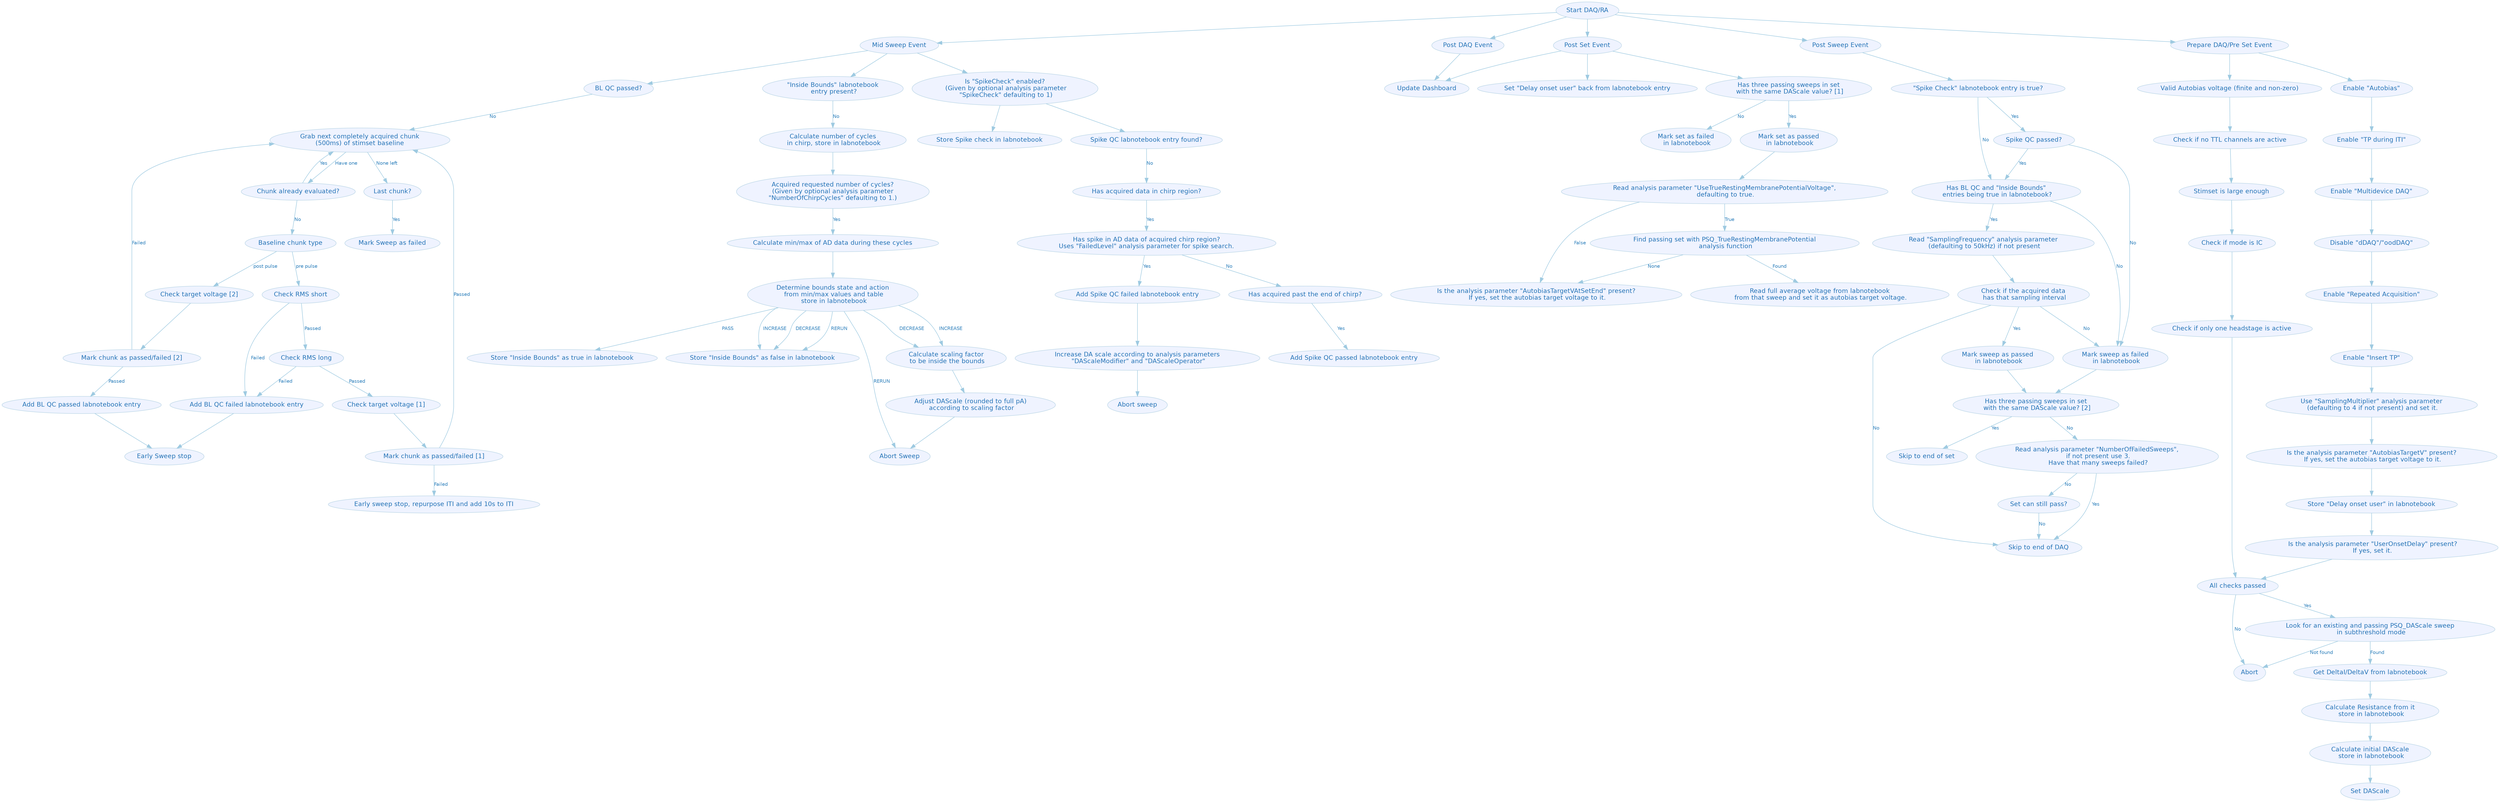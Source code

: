 digraph G {
	graph [center=true,
		color=white,
		compound=true,
		fontcolor=black,
		fontname=Helvetica,
		fontsize=14,
		penwidth=0.1,
		ratio="0,01"
	];
	node [color="#bdd7e7",
		fillcolor="#eff3ff",
		fontcolor="#2171b5",
		fontname=Helvetica,
		fontsize=13,
		label="\N",
		shape=ellipse,
		style=filled
	];
	edge [color="#9ecae1",
		fontcolor="#3182bd",
		fontname=Helvetica,
		fontsize=10,
		style=solid
	];
	"Start DAQ/RA" -> "Mid Sweep Event";
	"Start DAQ/RA" -> "Post DAQ Event";
	"Start DAQ/RA" -> "Post Set Event";
	"Start DAQ/RA" -> "Post Sweep Event";
	"Start DAQ/RA" -> "Prepare DAQ/Pre Set Event";
	"Mid Sweep Event" -> "BL QC passed?";
	"Mid Sweep Event" -> "\"Inside Bounds\" labnotebook\n entry present?";
	n63	[label="Is \"SpikeCheck\" enabled?\n (Given by optional analysis parameter\n \"SpikeCheck\" defaulting to 1)"];
	"Mid Sweep Event" -> n63;
	"Post DAQ Event" -> "Update Dashboard";
	"Post Set Event" -> "Update Dashboard";
	"Post Set Event" -> "Has three passing sweeps in set\n with the same DAScale value? [1]";
	n84	[label="Set \"Delay onset user\" back from labnotebook entry"];
	"Post Set Event" -> n84;
	n73	[label="\"Spike Check\" labnotebook entry is true?"];
	"Post Sweep Event" -> n73;
	"Prepare DAQ/Pre Set Event" -> "Enable \"Autobias\"";
	"Prepare DAQ/Pre Set Event" -> "Valid Autobias voltage (finite and non-zero)";
	"BL QC passed?" -> "Grab next completely acquired chunk\n(500ms) of stimset baseline"	[label=No];
	"\"Inside Bounds\" labnotebook\n entry present?" -> "Calculate number of cycles\n in chirp, store in labnotebook"	[label=No];
	n64	[label="Store Spike check in labnotebook"];
	n63 -> n64;
	n65	[label="Spike QC labnotebook entry found?"];
	n63 -> n65;
	"Has three passing sweeps in set\n with the same DAScale value? [1]" -> "Mark set as failed\n in labnotebook"	[label=No];
	"Has three passing sweeps in set\n with the same DAScale value? [1]" -> "Mark set as passed\n in labnotebook"	[label=Yes];
	n73 -> "Has BL QC and \"Inside Bounds\"\n entries being true in labnotebook?"	[label=No];
	n74	[label="Spike QC passed?"];
	n73 -> n74	[label=Yes];
	"Enable \"Autobias\"" -> "Enable \"TP during ITI\"";
	"Valid Autobias voltage (finite and non-zero)" -> "Check if no TTL channels are active";
	"Grab next completely acquired chunk\n(500ms) of stimset baseline" -> "Chunk already evaluated?"	[label="Have one"];
	"Grab next completely acquired chunk\n(500ms) of stimset baseline" -> "Last chunk?"	[label="None left"];
	"Calculate number of cycles\n in chirp, store in labnotebook" -> "Acquired requested number of cycles?\n(Given by optional analysis parameter\n\"NumberOfChirpCycles\" defaulting to 1.)";
	n66	[label="Has acquired data in chirp region?"];
	n65 -> n66	[label=No];
	n87	[label="Read analysis parameter \"UseTrueRestingMembranePotentialVoltage\",\n defaulting to true."];
	"Mark set as passed\n in labnotebook" -> n87;
	"Has BL QC and \"Inside Bounds\"\n entries being true in labnotebook?" -> "Mark sweep as failed\n in labnotebook"	[label=No];
	n76	[label="Read \"SamplingFrequency\" analysis parameter\n (defaulting to 50kHz) if not present"];
	"Has BL QC and \"Inside Bounds\"\n entries being true in labnotebook?" -> n76	[label=Yes];
	n74 -> "Has BL QC and \"Inside Bounds\"\n entries being true in labnotebook?"	[label=Yes];
	n74 -> "Mark sweep as failed\n in labnotebook"	[label=No];
	"Enable \"TP during ITI\"" -> "Enable \"Multidevice DAQ\"";
	"Check if no TTL channels are active" -> "Stimset is large enough";
	"Chunk already evaluated?" -> "Grab next completely acquired chunk\n(500ms) of stimset baseline"	[label=Yes];
	"Chunk already evaluated?" -> "Baseline chunk type"	[label=No];
	"Last chunk?" -> "Mark Sweep as failed"	[label=Yes];
	"Acquired requested number of cycles?\n(Given by optional analysis parameter\n\"NumberOfChirpCycles\" defaulting to 1.)" -> "Calculate min/max of AD data during these cycles"	[label=Yes];
	n68	[label="Has spike in AD data of acquired chirp region?\nUses \"FailedLevel\" analysis parameter for spike search."];
	n66 -> n68	[label=Yes];
	n80	[label="Is the analysis parameter \"AutobiasTargetVAtSetEnd\" present?\n If yes, set the autobias target voltage to it."];
	n87 -> n80	[label=False];
	n88	[label="Find passing set with PSQ_TrueRestingMembranePotential\n analysis function"];
	n87 -> n88	[label=True];
	"Mark sweep as failed\n in labnotebook" -> "Has three passing sweeps in set\n with the same DAScale value? [2]";
	n85	[label="Check if the acquired data\n has that sampling interval"];
	n76 -> n85;
	"Enable \"Multidevice DAQ\"" -> "Disable \"dDAQ\"/\"oodDAQ\"";
	"Stimset is large enough" -> "Check if mode is IC";
	"Baseline chunk type" -> "Check RMS short"	[label="pre pulse"];
	"Baseline chunk type" -> "Check target voltage [2]"	[label="post pulse"];
	"Calculate min/max of AD data during these cycles" -> "Determine bounds state and action\n from min/max values and table\n store in labnotebook";
	n69	[label="Add Spike QC failed labnotebook entry"];
	n68 -> n69	[label=Yes];
	n71	[label="Has acquired past the end of chirp?"];
	n68 -> n71	[label=No];
	n88 -> n80	[label=None];
	n90	[label="Read full average voltage from labnotebook\n from that sweep and set it as autobias target voltage."];
	n88 -> n90	[label=Found];
	"Has three passing sweeps in set\n with the same DAScale value? [2]" -> "Skip to end of set"	[label=Yes];
	"Has three passing sweeps in set\n with the same DAScale value? [2]" -> "Read analysis parameter \"NumberOfFailedSweeps\",\n if not present use 3.\n Have that many sweeps failed?"	[label=No];
	n85 -> "Mark sweep as failed\n in labnotebook"	[label=No];
	n85 -> "Mark sweep as passed\n in labnotebook"	[label=Yes];
	n85 -> "Skip to end of DAQ"	[label=No];
	"Disable \"dDAQ\"/\"oodDAQ\"" -> "Enable \"Repeated Acquisition\"";
	"Check if mode is IC" -> "Check if only one headstage is active";
	"Check RMS short" -> "Check RMS long"	[label=Passed];
	"Check RMS short" -> "Add BL QC failed labnotebook entry"	[label=Failed];
	"Check target voltage [2]" -> "Mark chunk as passed/failed [2]";
	"Determine bounds state and action\n from min/max values and table\n store in labnotebook" -> "Store \"Inside Bounds\" as true in labnotebook"	[label=PASS];
	"Determine bounds state and action\n from min/max values and table\n store in labnotebook" -> "Store \"Inside Bounds\" as false in labnotebook"	[label=RERUN];
	"Determine bounds state and action\n from min/max values and table\n store in labnotebook" -> "Store \"Inside Bounds\" as false in labnotebook"	[label=INCREASE];
	"Determine bounds state and action\n from min/max values and table\n store in labnotebook" -> "Store \"Inside Bounds\" as false in labnotebook"	[label=DECREASE];
	"Determine bounds state and action\n from min/max values and table\n store in labnotebook" -> "Abort Sweep"	[label=RERUN];
	"Determine bounds state and action\n from min/max values and table\n store in labnotebook" -> "Calculate scaling factor\n to be inside the bounds"	[label=INCREASE];
	"Determine bounds state and action\n from min/max values and table\n store in labnotebook" -> "Calculate scaling factor\n to be inside the bounds"	[label=DECREASE];
	n67	[label="Increase DA scale according to analysis parameters\n \"DAScaleModifier\" and \"DAScaleOperator\""];
	n69 -> n67;
	n72	[label="Add Spike QC passed labnotebook entry"];
	n71 -> n72	[label=Yes];
	"Read analysis parameter \"NumberOfFailedSweeps\",\n if not present use 3.\n Have that many sweeps failed?" -> "Skip to end of DAQ"	[label=Yes];
	"Read analysis parameter \"NumberOfFailedSweeps\",\n if not present use 3.\n Have that many sweeps failed?" -> "Set can still pass?"	[label=No];
	"Mark sweep as passed\n in labnotebook" -> "Has three passing sweeps in set\n with the same DAScale value? [2]";
	"Enable \"Repeated Acquisition\"" -> "Enable \"Insert TP\"";
	"Check if only one headstage is active" -> "All checks passed";
	"Check RMS long" -> "Add BL QC failed labnotebook entry"	[label=Failed];
	"Check RMS long" -> "Check target voltage [1]"	[label=Passed];
	"Add BL QC failed labnotebook entry" -> "Early Sweep stop";
	"Mark chunk as passed/failed [2]" -> "Grab next completely acquired chunk\n(500ms) of stimset baseline"	[label=Failed];
	"Mark chunk as passed/failed [2]" -> "Add BL QC passed labnotebook entry"	[label=Passed];
	"Calculate scaling factor\n to be inside the bounds" -> "Adjust DAScale (rounded to full pA)\n according to scaling factor";
	n75	[label="Abort sweep"];
	n67 -> n75;
	"Set can still pass?" -> "Skip to end of DAQ"	[label=No];
	n89	[label="Use \"SamplingMultiplier\" analysis parameter\n (defaulting to 4 if not present) and set it."];
	"Enable \"Insert TP\"" -> n89;
	"All checks passed" -> Abort	[label=No];
	"All checks passed" -> "Look for an existing and passing PSQ_DAScale sweep\n in subthreshold mode"	[label=Yes];
	"Check target voltage [1]" -> "Mark chunk as passed/failed [1]";
	"Add BL QC passed labnotebook entry" -> "Early Sweep stop";
	"Adjust DAScale (rounded to full pA)\n according to scaling factor" -> "Abort Sweep";
	n78	[label="Is the analysis parameter \"AutobiasTargetV\" present?\n If yes, set the autobias target voltage to it."];
	n89 -> n78;
	"Look for an existing and passing PSQ_DAScale sweep\n in subthreshold mode" -> Abort	[label="Not found"];
	"Look for an existing and passing PSQ_DAScale sweep\n in subthreshold mode" -> "Get DeltaI/DeltaV from labnotebook"	[label=Found];
	"Mark chunk as passed/failed [1]" -> "Grab next completely acquired chunk\n(500ms) of stimset baseline"	[label=Passed];
	"Mark chunk as passed/failed [1]" -> "Early sweep stop, repurpose ITI and add 10s to ITI"	[label=Failed];
	n82	[label="Store \"Delay onset user\" in labnotebook"];
	n78 -> n82;
	"Get DeltaI/DeltaV from labnotebook" -> "Calculate Resistance from it\n store in labnotebook";
	n83	[label=" Is the analysis parameter \"UserOnsetDelay\" present?\n If yes, set it."];
	n82 -> n83;
	"Calculate Resistance from it\n store in labnotebook" -> "Calculate initial DAScale\n store in labnotebook";
	n83 -> "All checks passed";
	"Calculate initial DAScale\n store in labnotebook" -> "Set DAScale";
}
